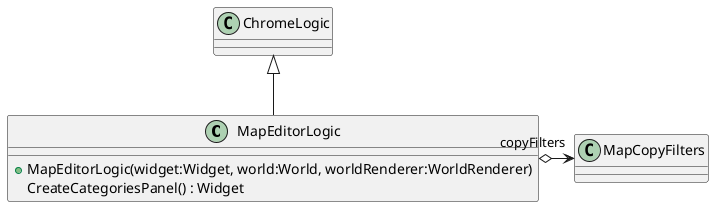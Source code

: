 @startuml
class MapEditorLogic {
    + MapEditorLogic(widget:Widget, world:World, worldRenderer:WorldRenderer)
    CreateCategoriesPanel() : Widget
}
ChromeLogic <|-- MapEditorLogic
MapEditorLogic o-> "copyFilters" MapCopyFilters
@enduml
